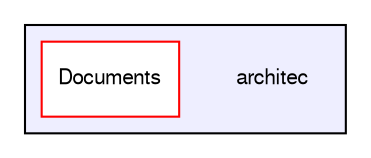 digraph "/home/architec" {
  bgcolor=transparent;
  compound=true
  node [ fontsize="10", fontname="FreeSans"];
  edge [ labelfontsize="10", labelfontname="FreeSans"];
  subgraph clusterdir_2150195d451dfb7ab3179b83015fdb72 {
    graph [ bgcolor="#eeeeff", pencolor="black", label="" URL="dir_2150195d451dfb7ab3179b83015fdb72.html"];
    dir_2150195d451dfb7ab3179b83015fdb72 [shape=plaintext label="architec"];
    dir_6bb50fe93c5fcc376d3eb832f9e9f0ad [shape=box label="Documents" color="red" fillcolor="white" style="filled" URL="dir_6bb50fe93c5fcc376d3eb832f9e9f0ad.html"];
  }
}
